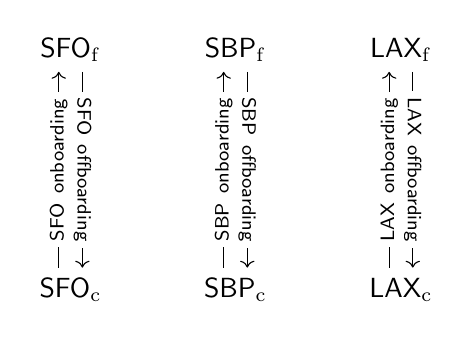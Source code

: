 \begin{tikzcd}[row sep =2.5cm, column sep = 1cm]
\mathsf{SFO}_\mathrm{f}
\arrow[d, shift left= 0.15cm, sloped, "\mathsf{SFO} \ \mathsf{offboarding}" description]
&\mathsf{SBP}_\mathrm{f}
\arrow[d, shift left= 0.15cm,sloped, "\mathsf{SBP} \ \mathsf{offboarding}" description]
&\mathsf{LAX}_\mathrm{f}
\arrow[d, shift left= 0.15cm,sloped, "\mathsf{LAX} \ \mathsf{offboarding}" description]\\
\mathsf{SFO}_\mathrm{c}
\arrow[u, shift left= 0.15cm,sloped, "\mathsf{SFO} \ \mathsf{onboarding}" description]
&\mathsf{SBP}_\mathrm{c}
\arrow[u, shift left= 0.15cm,sloped, "\mathsf{SBP} \ \mathsf{onboarding}" description]&
\mathsf{LAX}_\mathrm{c}
\arrow[u, shift left= 0.15cm,sloped, "\mathsf{LAX} \ \mathsf{onboarding}" description]
\end{tikzcd}